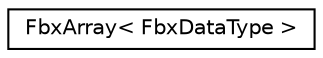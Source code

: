 digraph "クラス階層図"
{
  edge [fontname="Helvetica",fontsize="10",labelfontname="Helvetica",labelfontsize="10"];
  node [fontname="Helvetica",fontsize="10",shape=record];
  rankdir="LR";
  Node0 [label="FbxArray\< FbxDataType \>",height=0.2,width=0.4,color="black", fillcolor="white", style="filled",URL="$class_fbx_array.html"];
}
